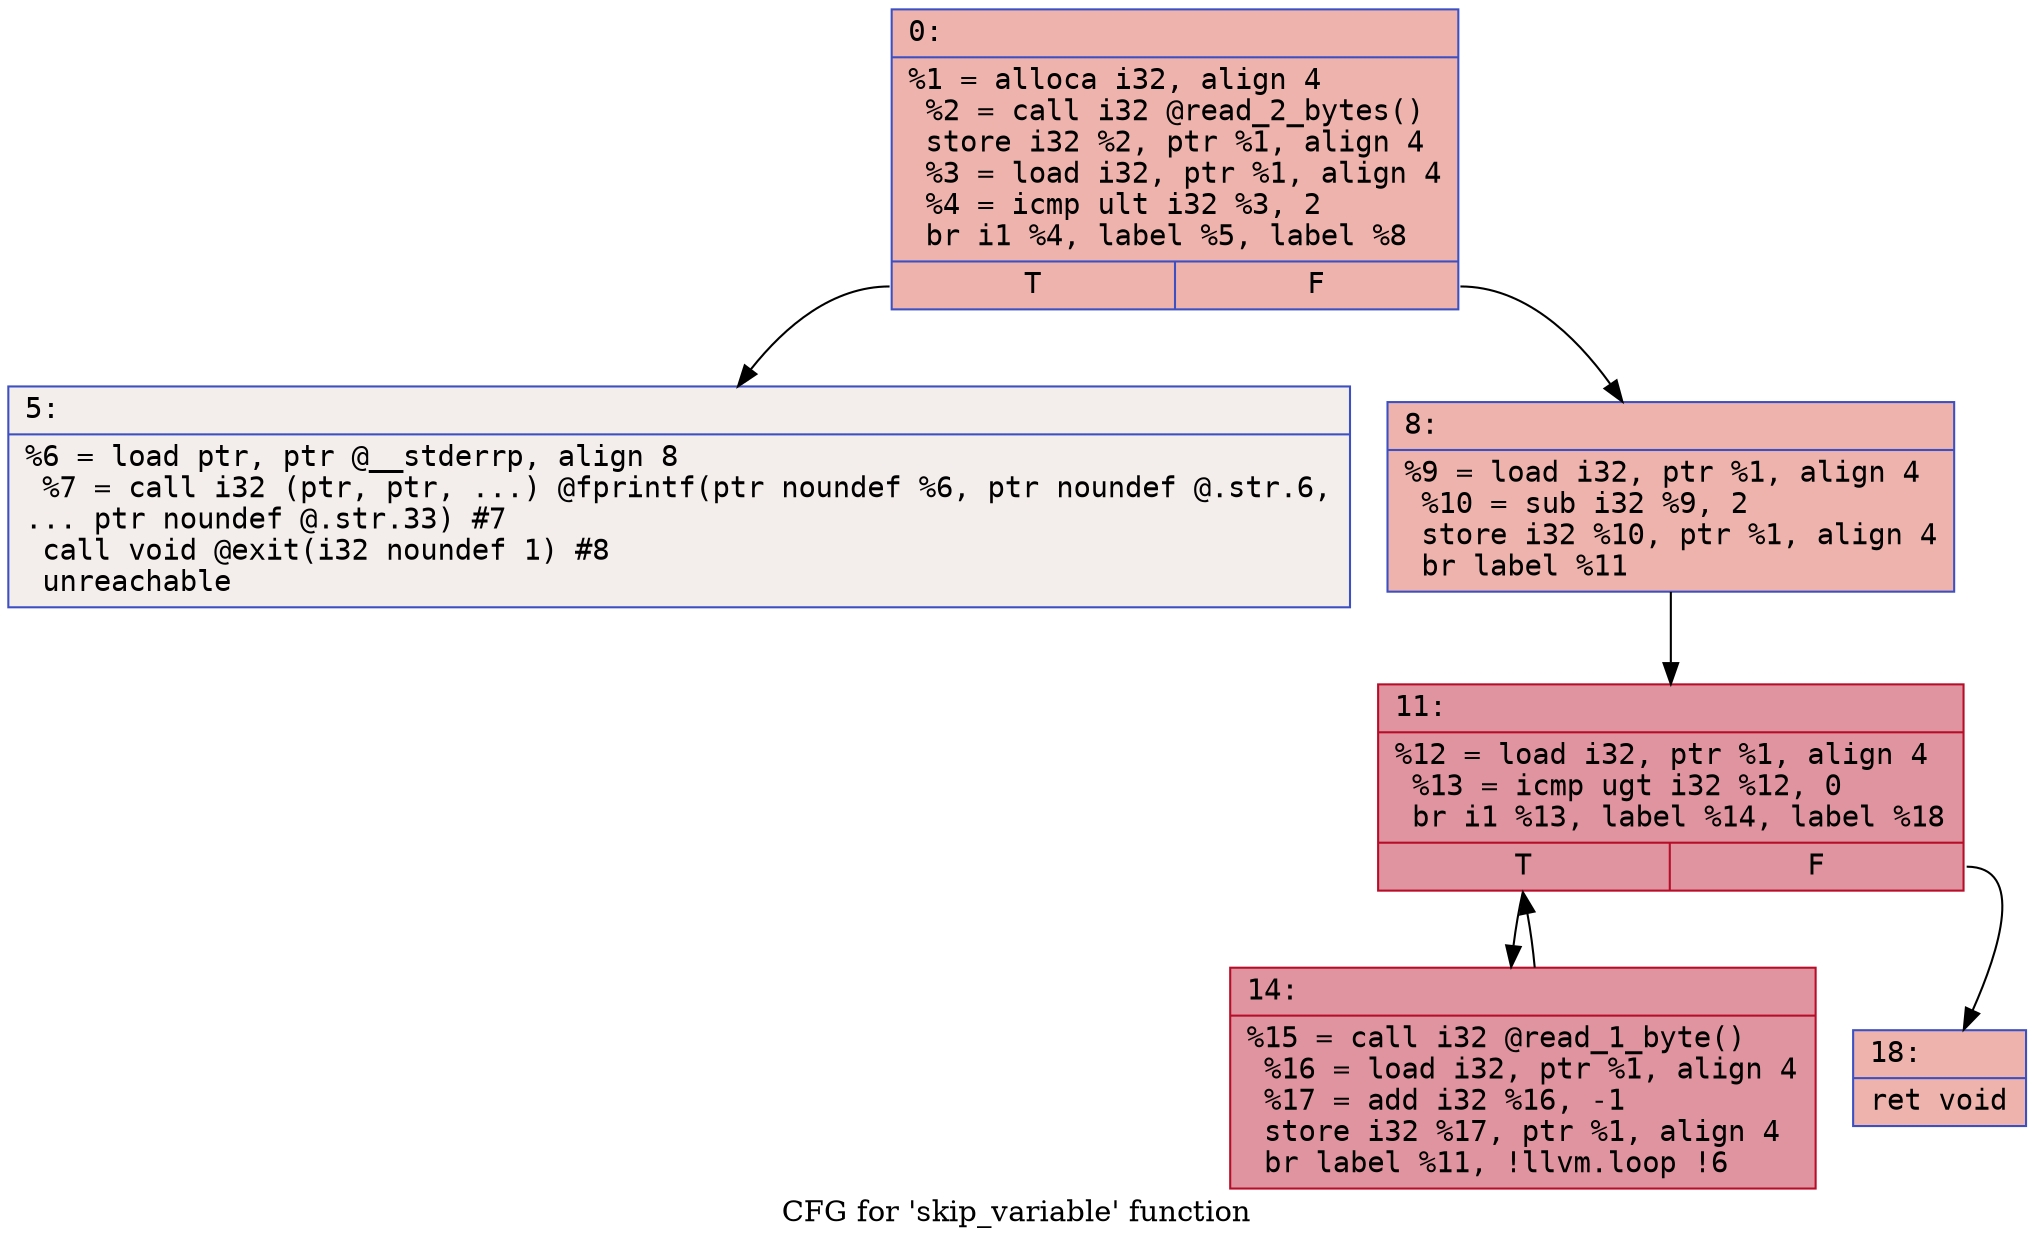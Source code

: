 digraph "CFG for 'skip_variable' function" {
	label="CFG for 'skip_variable' function";

	Node0x60000226cf00 [shape=record,color="#3d50c3ff", style=filled, fillcolor="#d6524470" fontname="Courier",label="{0:\l|  %1 = alloca i32, align 4\l  %2 = call i32 @read_2_bytes()\l  store i32 %2, ptr %1, align 4\l  %3 = load i32, ptr %1, align 4\l  %4 = icmp ult i32 %3, 2\l  br i1 %4, label %5, label %8\l|{<s0>T|<s1>F}}"];
	Node0x60000226cf00:s0 -> Node0x60000226cf50[tooltip="0 -> 5\nProbability 0.00%" ];
	Node0x60000226cf00:s1 -> Node0x60000226cfa0[tooltip="0 -> 8\nProbability 100.00%" ];
	Node0x60000226cf50 [shape=record,color="#3d50c3ff", style=filled, fillcolor="#e5d8d170" fontname="Courier",label="{5:\l|  %6 = load ptr, ptr @__stderrp, align 8\l  %7 = call i32 (ptr, ptr, ...) @fprintf(ptr noundef %6, ptr noundef @.str.6,\l... ptr noundef @.str.33) #7\l  call void @exit(i32 noundef 1) #8\l  unreachable\l}"];
	Node0x60000226cfa0 [shape=record,color="#3d50c3ff", style=filled, fillcolor="#d6524470" fontname="Courier",label="{8:\l|  %9 = load i32, ptr %1, align 4\l  %10 = sub i32 %9, 2\l  store i32 %10, ptr %1, align 4\l  br label %11\l}"];
	Node0x60000226cfa0 -> Node0x60000226cff0[tooltip="8 -> 11\nProbability 100.00%" ];
	Node0x60000226cff0 [shape=record,color="#b70d28ff", style=filled, fillcolor="#b70d2870" fontname="Courier",label="{11:\l|  %12 = load i32, ptr %1, align 4\l  %13 = icmp ugt i32 %12, 0\l  br i1 %13, label %14, label %18\l|{<s0>T|<s1>F}}"];
	Node0x60000226cff0:s0 -> Node0x60000226d040[tooltip="11 -> 14\nProbability 96.88%" ];
	Node0x60000226cff0:s1 -> Node0x60000226d090[tooltip="11 -> 18\nProbability 3.12%" ];
	Node0x60000226d040 [shape=record,color="#b70d28ff", style=filled, fillcolor="#b70d2870" fontname="Courier",label="{14:\l|  %15 = call i32 @read_1_byte()\l  %16 = load i32, ptr %1, align 4\l  %17 = add i32 %16, -1\l  store i32 %17, ptr %1, align 4\l  br label %11, !llvm.loop !6\l}"];
	Node0x60000226d040 -> Node0x60000226cff0[tooltip="14 -> 11\nProbability 100.00%" ];
	Node0x60000226d090 [shape=record,color="#3d50c3ff", style=filled, fillcolor="#d6524470" fontname="Courier",label="{18:\l|  ret void\l}"];
}
